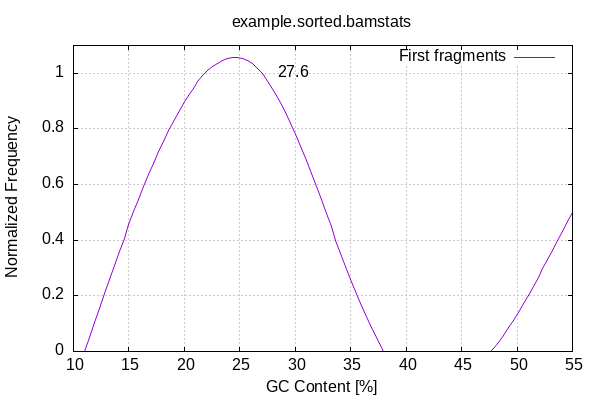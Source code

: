 
            set terminal png size 600,400 truecolor
            set output "example.stats/gc-content.png"
            set grid xtics ytics y2tics back lc rgb "#cccccc"
            set title "example.sorted.bamstats"
            set ylabel "Normalized Frequency"
            set xlabel "GC Content [%]"
            set yrange [0:1.1]
            set label sprintf("%.1f",27.64) at 27.64,1 front offset 1,0
            plot '-' smooth csplines with lines lc 1 title 'First fragments' 
        11	0.000000
27	1.000000
38	0.000000
55	0.500000
end
